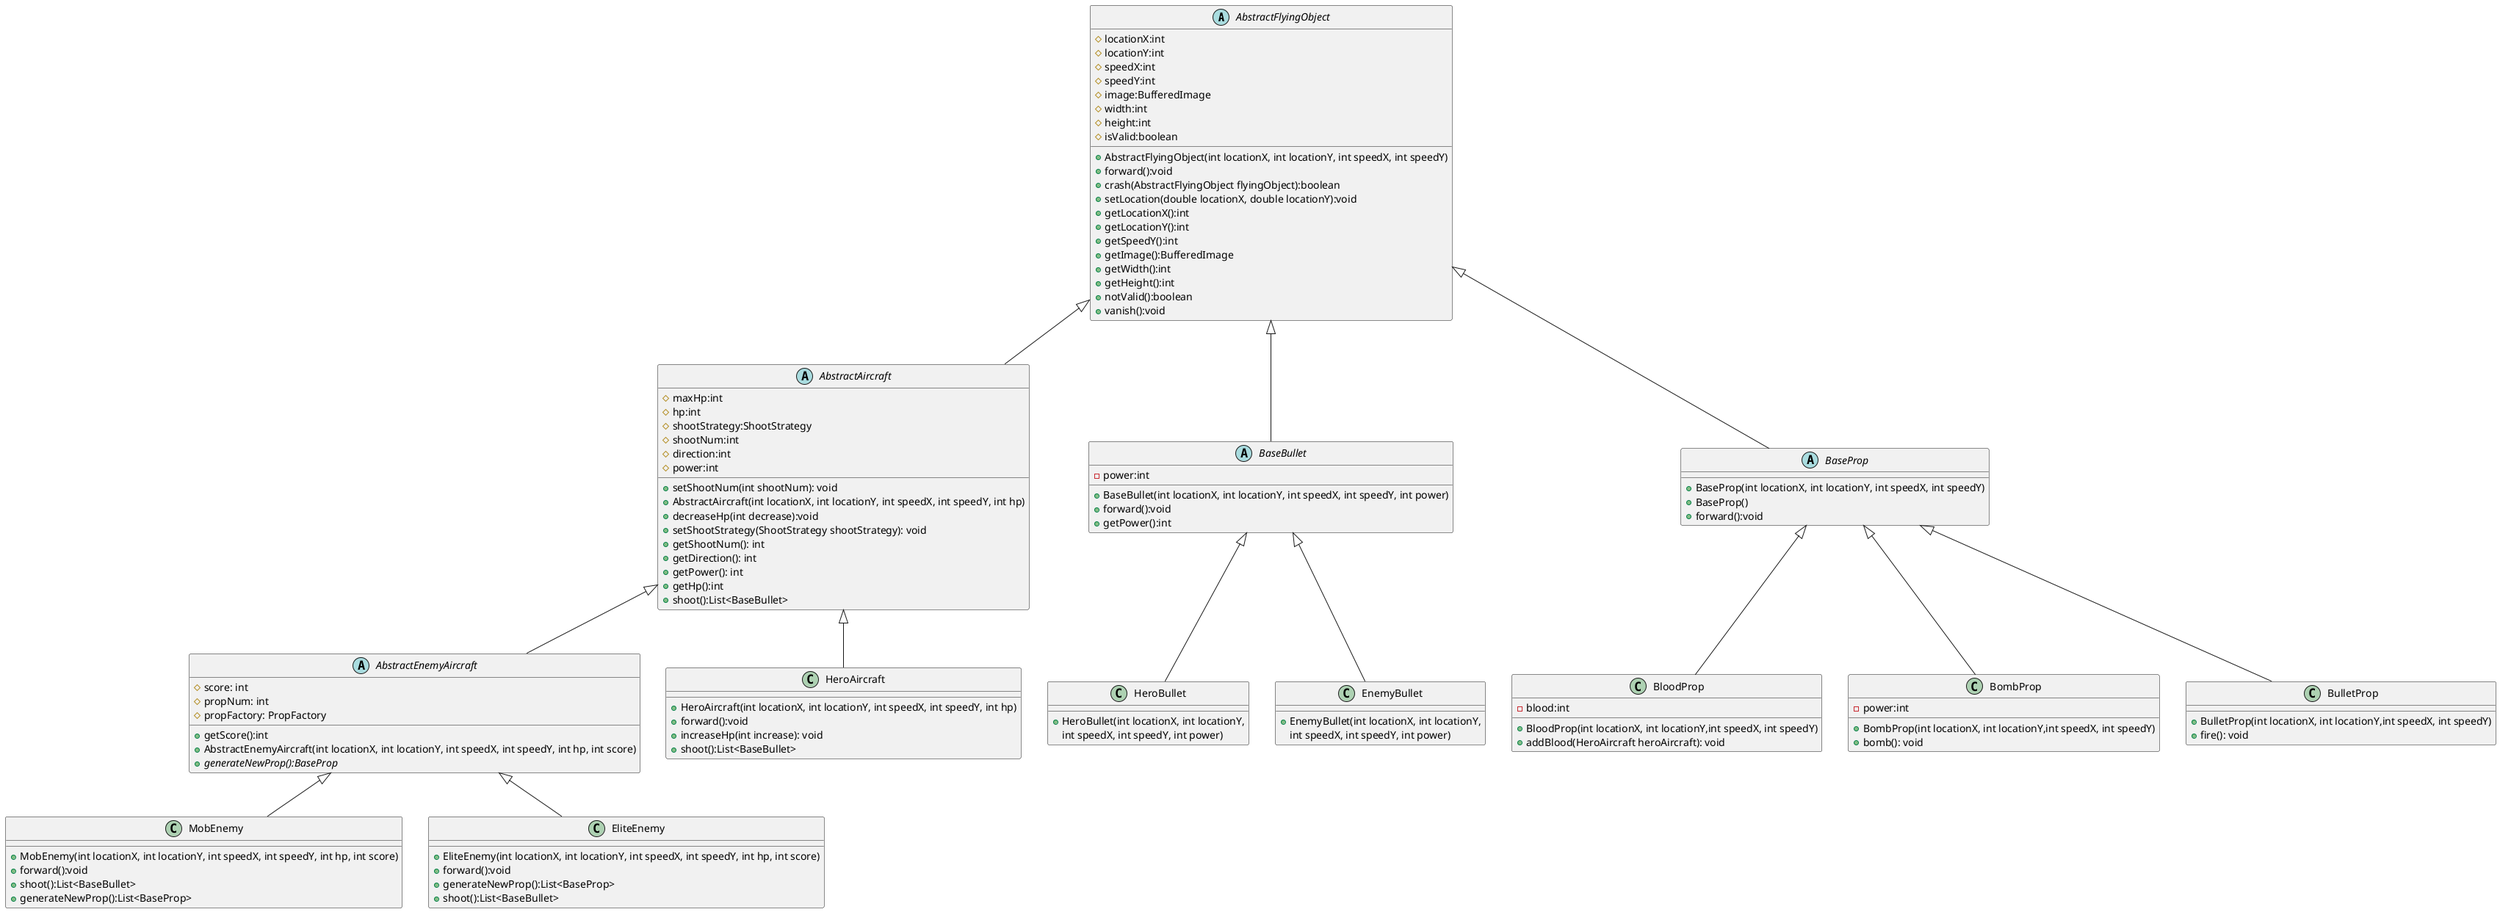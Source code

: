 @startuml
'https://plantuml.com/class-diagram

abstract class AbstractFlyingObject
{
    # locationX:int
    # locationY:int
    # speedX:int
    # speedY:int
    # image:BufferedImage
    # width:int
    # height:int
    # isValid:boolean

    + AbstractFlyingObject(int locationX, int locationY, int speedX, int speedY)
    + forward():void
    + crash(AbstractFlyingObject flyingObject):boolean
    + setLocation(double locationX, double locationY):void
    + getLocationX():int
    + getLocationY():int
    + getSpeedY():int
    + getImage():BufferedImage
    + getWidth():int
    + getHeight():int
    + notValid():boolean
    + vanish():void
}
abstract class AbstractAircraft
{
	# maxHp:int
    # hp:int
    # shootStrategy:ShootStrategy
    # shootNum:int
    # direction:int
    # power:int
    + setShootNum(int shootNum): void
    + AbstractAircraft(int locationX, int locationY, int speedX, int speedY, int hp)
    + decreaseHp(int decrease):void
    + setShootStrategy(ShootStrategy shootStrategy): void
    + getShootNum(): int
    + getDirection(): int
    + getPower(): int
    + getHp():int
    + shoot():List<BaseBullet>
 }

abstract class AbstractEnemyAircraft{
    # score: int
    # propNum: int
    # propFactory: PropFactory
    + getScore():int
    + AbstractEnemyAircraft(int locationX, int locationY, int speedX, int speedY, int hp, int score)
    + {abstract} generateNewProp():BaseProp
}
AbstractAircraft <|-- AbstractEnemyAircraft

class HeroAircraft {
    + HeroAircraft(int locationX, int locationY, int speedX, int speedY, int hp)
    + forward():void
    + increaseHp(int increase): void
    + shoot():List<BaseBullet>
}
AbstractAircraft <|-- HeroAircraft

class MobEnemy {
    + MobEnemy(int locationX, int locationY, int speedX, int speedY, int hp, int score)
    + forward():void
    + shoot():List<BaseBullet>
    + generateNewProp():List<BaseProp>
}
AbstractEnemyAircraft <|-- MobEnemy

class EliteEnemy {
    + EliteEnemy(int locationX, int locationY, int speedX, int speedY, int hp, int score)
    + forward():void
    + generateNewProp():List<BaseProp>
    + shoot():List<BaseBullet>
}
AbstractEnemyAircraft <|-- EliteEnemy

abstract class BaseBullet
{
    - power:int
    + BaseBullet(int locationX, int locationY, int speedX, int speedY, int power)
    + forward():void
	+ getPower():int
}

class HeroBullet {
    + HeroBullet(int locationX, int locationY,
     int speedX, int speedY, int power)
}

class EnemyBullet {
    + EnemyBullet(int locationX, int locationY,
     int speedX, int speedY, int power)
}

BaseBullet <|-- HeroBullet
BaseBullet <|-- EnemyBullet

abstract class BaseProp
{
    + BaseProp(int locationX, int locationY, int speedX, int speedY)
    + BaseProp()
    + forward():void
}

class BloodProp {
    - blood:int
    + BloodProp(int locationX, int locationY,int speedX, int speedY)
    + addBlood(HeroAircraft heroAircraft): void
}
class BombProp {
    - power:int
    + BombProp(int locationX, int locationY,int speedX, int speedY)
    + bomb(): void
}
class BulletProp {
    + BulletProp(int locationX, int locationY,int speedX, int speedY)
    + fire(): void
}
BaseProp <|-- BloodProp
BaseProp <|-- BombProp
BaseProp <|-- BulletProp

AbstractFlyingObject <|-- AbstractAircraft
AbstractFlyingObject <|-- BaseBullet
AbstractFlyingObject <|-- BaseProp

@enduml